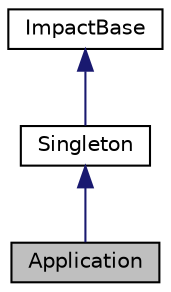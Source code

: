 digraph G
{
  edge [fontname="Helvetica",fontsize="10",labelfontname="Helvetica",labelfontsize="10"];
  node [fontname="Helvetica",fontsize="10",shape=record];
  Node1 [label="Application",height=0.2,width=0.4,color="black", fillcolor="grey75", style="filled" fontcolor="black"];
  Node2 -> Node1 [dir=back,color="midnightblue",fontsize="10",style="solid"];
  Node2 [label="Singleton",height=0.2,width=0.4,color="black", fillcolor="white", style="filled",URL="$classSingleton.htm"];
  Node3 -> Node2 [dir=back,color="midnightblue",fontsize="10",style="solid"];
  Node3 [label="ImpactBase",height=0.2,width=0.4,color="black", fillcolor="white", style="filled",URL="$classImpactBase.htm"];
}
